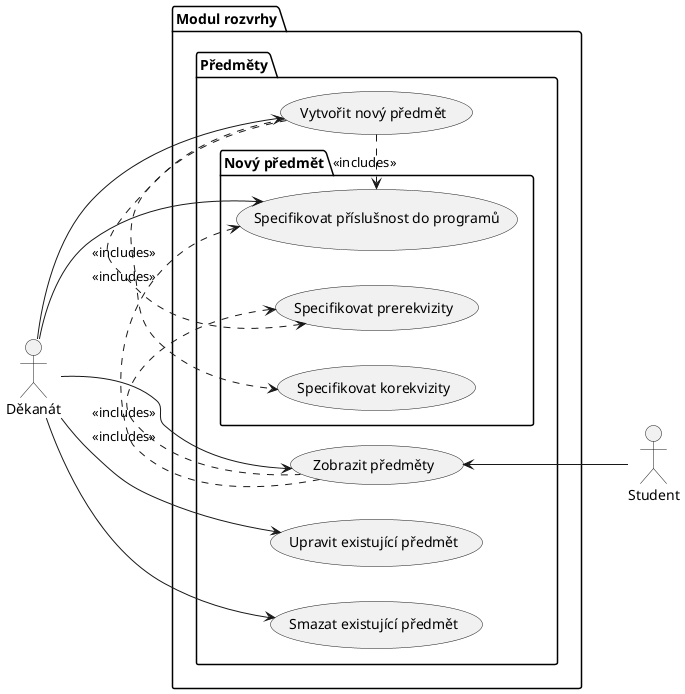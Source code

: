 @startuml Děkanát
left to right direction

'======== Actors ========
actor Děkanát
actor Student

'======== Use Cases ========
package "Modul rozvrhy" {
  Package Předměty {
    usecase "Vytvořit nový předmět" as UCP1
    usecase "Upravit existující předmět" as UCP2
    usecase "Smazat existující předmět" as UCP3
    usecase "Zobrazit předměty" as UCP4

    Package "Nový předmět" {
      usecase "Specifikovat příslušnost do programů" as UCP5
      usecase "Specifikovat prerekvizity" as UCP6
      usecase "Specifikovat korekvizity" as UCP7
    }
  }

'======== Use case links ========
UCP1 .> UCP5 : << includes >>
UCP1 .> UCP6 : << includes >>
UCP1 .> UCP7 : << includes >>

'UCP2 <.left. UCP5 : << extends >>
'UCP6 <.left. UCP2 : << extends >>
'UCP7 <.left. UCP2 : << extends >>

Děkanát -left-> UCP1
Děkanát --> UCP2
Děkanát --> UCP3
Děkanát --> UCP5
Děkanát --> UCP4

UCP4 .left.> UCP6 : << includes >>
UCP4 .left.> UCP5 : << includes >>

UCP4 <-- Student
'TODO: remove?

}